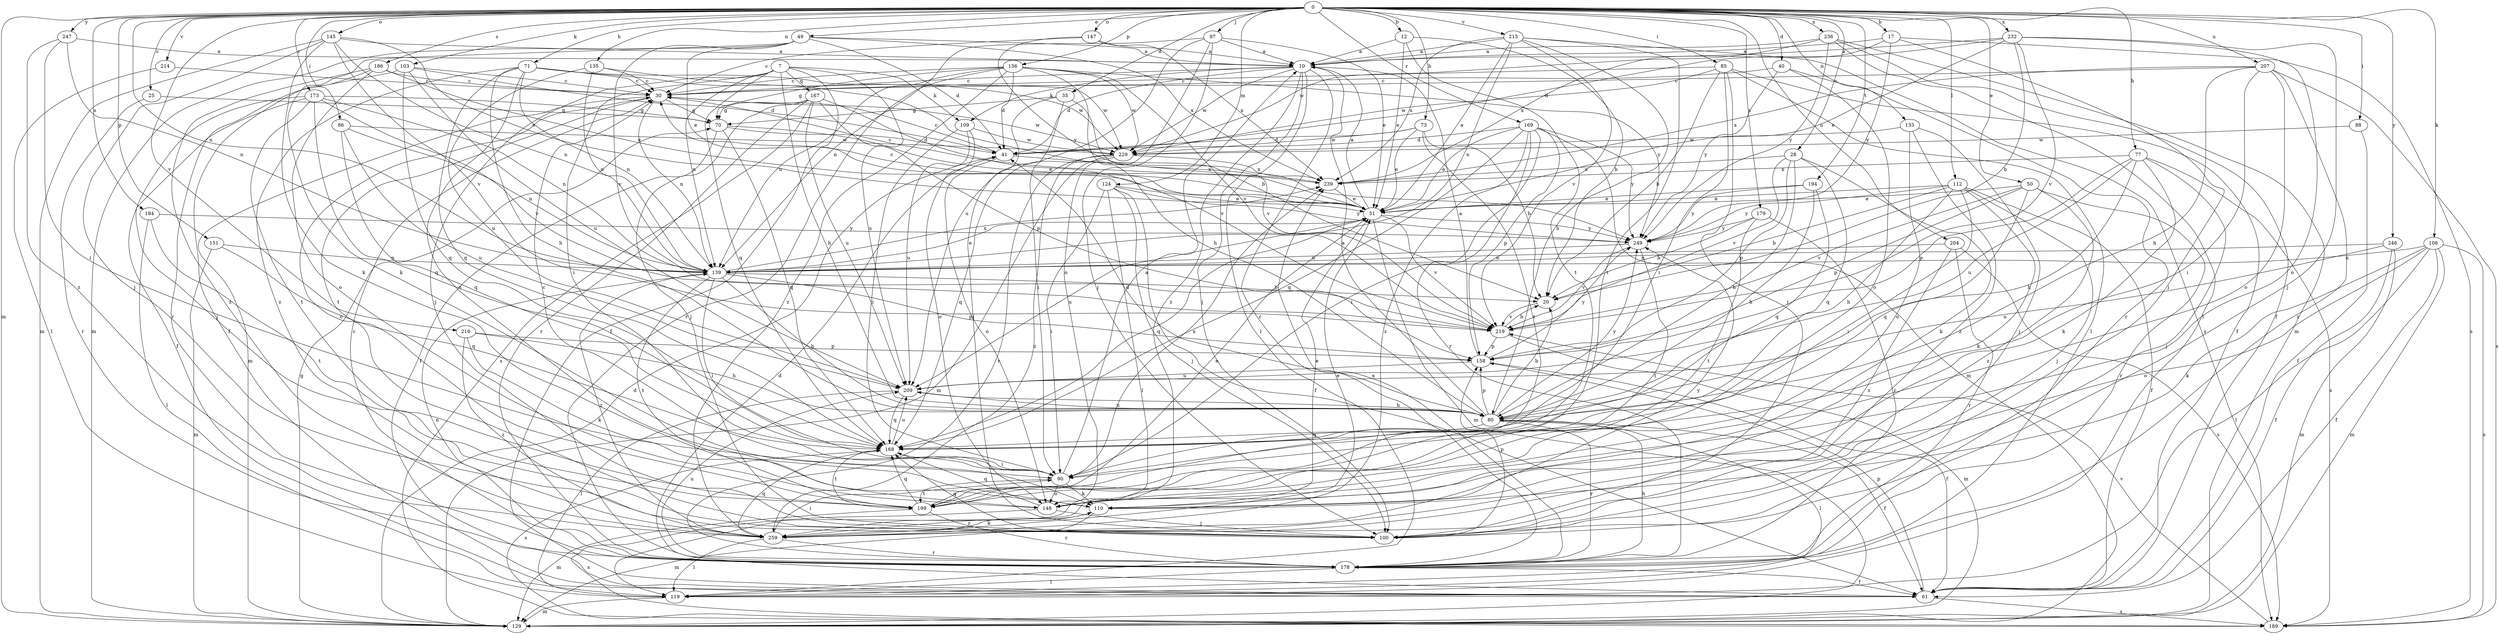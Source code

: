 strict digraph  {
0;
7;
10;
12;
17;
20;
25;
28;
30;
35;
40;
41;
49;
50;
51;
61;
70;
71;
73;
77;
80;
85;
86;
88;
90;
97;
100;
103;
106;
109;
110;
112;
119;
124;
129;
133;
135;
139;
145;
147;
148;
151;
156;
158;
167;
168;
169;
173;
178;
179;
184;
186;
189;
194;
199;
204;
207;
209;
213;
214;
216;
219;
229;
232;
236;
239;
246;
247;
249;
259;
0 -> 12  [label=b];
0 -> 17  [label=b];
0 -> 25  [label=c];
0 -> 28  [label=c];
0 -> 35  [label=d];
0 -> 40  [label=d];
0 -> 49  [label=e];
0 -> 50  [label=e];
0 -> 71  [label=h];
0 -> 73  [label=h];
0 -> 77  [label=h];
0 -> 85  [label=i];
0 -> 86  [label=i];
0 -> 88  [label=i];
0 -> 97  [label=j];
0 -> 103  [label=k];
0 -> 106  [label=k];
0 -> 112  [label=l];
0 -> 124  [label=m];
0 -> 129  [label=m];
0 -> 133  [label=n];
0 -> 135  [label=n];
0 -> 139  [label=n];
0 -> 145  [label=o];
0 -> 147  [label=o];
0 -> 151  [label=p];
0 -> 156  [label=p];
0 -> 169  [label=r];
0 -> 173  [label=r];
0 -> 179  [label=s];
0 -> 184  [label=s];
0 -> 186  [label=s];
0 -> 194  [label=t];
0 -> 204  [label=u];
0 -> 207  [label=u];
0 -> 213  [label=v];
0 -> 214  [label=v];
0 -> 216  [label=v];
0 -> 232  [label=x];
0 -> 236  [label=x];
0 -> 246  [label=y];
0 -> 247  [label=y];
7 -> 61  [label=f];
7 -> 80  [label=h];
7 -> 90  [label=i];
7 -> 100  [label=j];
7 -> 109  [label=k];
7 -> 139  [label=n];
7 -> 167  [label=q];
7 -> 168  [label=q];
7 -> 209  [label=u];
10 -> 30  [label=c];
10 -> 41  [label=d];
10 -> 100  [label=j];
10 -> 109  [label=k];
10 -> 119  [label=l];
10 -> 178  [label=r];
10 -> 229  [label=w];
10 -> 259  [label=z];
12 -> 10  [label=a];
12 -> 20  [label=b];
12 -> 51  [label=e];
12 -> 199  [label=t];
17 -> 10  [label=a];
17 -> 100  [label=j];
17 -> 189  [label=s];
17 -> 239  [label=x];
17 -> 249  [label=y];
20 -> 219  [label=v];
25 -> 70  [label=g];
25 -> 178  [label=r];
28 -> 80  [label=h];
28 -> 110  [label=k];
28 -> 158  [label=p];
28 -> 168  [label=q];
28 -> 219  [label=v];
28 -> 239  [label=x];
30 -> 70  [label=g];
30 -> 129  [label=m];
30 -> 139  [label=n];
30 -> 199  [label=t];
30 -> 229  [label=w];
35 -> 70  [label=g];
35 -> 90  [label=i];
35 -> 100  [label=j];
35 -> 219  [label=v];
40 -> 30  [label=c];
40 -> 148  [label=o];
40 -> 178  [label=r];
40 -> 249  [label=y];
41 -> 30  [label=c];
41 -> 148  [label=o];
41 -> 239  [label=x];
49 -> 10  [label=a];
49 -> 41  [label=d];
49 -> 51  [label=e];
49 -> 110  [label=k];
49 -> 129  [label=m];
49 -> 219  [label=v];
49 -> 239  [label=x];
50 -> 51  [label=e];
50 -> 158  [label=p];
50 -> 168  [label=q];
50 -> 178  [label=r];
50 -> 219  [label=v];
50 -> 259  [label=z];
51 -> 10  [label=a];
51 -> 30  [label=c];
51 -> 129  [label=m];
51 -> 168  [label=q];
51 -> 209  [label=u];
51 -> 219  [label=v];
51 -> 249  [label=y];
61 -> 41  [label=d];
61 -> 158  [label=p];
61 -> 189  [label=s];
70 -> 41  [label=d];
70 -> 51  [label=e];
70 -> 61  [label=f];
70 -> 168  [label=q];
71 -> 20  [label=b];
71 -> 30  [label=c];
71 -> 80  [label=h];
71 -> 139  [label=n];
71 -> 148  [label=o];
71 -> 168  [label=q];
71 -> 229  [label=w];
71 -> 259  [label=z];
73 -> 20  [label=b];
73 -> 41  [label=d];
73 -> 51  [label=e];
73 -> 199  [label=t];
73 -> 229  [label=w];
77 -> 80  [label=h];
77 -> 100  [label=j];
77 -> 110  [label=k];
77 -> 158  [label=p];
77 -> 189  [label=s];
77 -> 209  [label=u];
77 -> 239  [label=x];
80 -> 10  [label=a];
80 -> 20  [label=b];
80 -> 41  [label=d];
80 -> 61  [label=f];
80 -> 119  [label=l];
80 -> 158  [label=p];
80 -> 168  [label=q];
80 -> 178  [label=r];
80 -> 209  [label=u];
80 -> 249  [label=y];
85 -> 20  [label=b];
85 -> 30  [label=c];
85 -> 61  [label=f];
85 -> 90  [label=i];
85 -> 100  [label=j];
85 -> 119  [label=l];
85 -> 229  [label=w];
86 -> 139  [label=n];
86 -> 168  [label=q];
86 -> 209  [label=u];
86 -> 229  [label=w];
88 -> 61  [label=f];
88 -> 229  [label=w];
90 -> 10  [label=a];
90 -> 30  [label=c];
90 -> 110  [label=k];
90 -> 148  [label=o];
90 -> 199  [label=t];
90 -> 239  [label=x];
97 -> 10  [label=a];
97 -> 51  [label=e];
97 -> 100  [label=j];
97 -> 139  [label=n];
97 -> 148  [label=o];
97 -> 209  [label=u];
100 -> 30  [label=c];
100 -> 158  [label=p];
100 -> 168  [label=q];
103 -> 30  [label=c];
103 -> 41  [label=d];
103 -> 168  [label=q];
103 -> 178  [label=r];
103 -> 209  [label=u];
106 -> 61  [label=f];
106 -> 110  [label=k];
106 -> 119  [label=l];
106 -> 129  [label=m];
106 -> 139  [label=n];
106 -> 148  [label=o];
106 -> 189  [label=s];
109 -> 90  [label=i];
109 -> 148  [label=o];
109 -> 209  [label=u];
109 -> 229  [label=w];
110 -> 51  [label=e];
110 -> 129  [label=m];
110 -> 259  [label=z];
112 -> 20  [label=b];
112 -> 51  [label=e];
112 -> 61  [label=f];
112 -> 80  [label=h];
112 -> 90  [label=i];
112 -> 100  [label=j];
112 -> 110  [label=k];
112 -> 249  [label=y];
119 -> 129  [label=m];
124 -> 51  [label=e];
124 -> 61  [label=f];
124 -> 90  [label=i];
124 -> 100  [label=j];
124 -> 119  [label=l];
124 -> 249  [label=y];
129 -> 41  [label=d];
129 -> 70  [label=g];
133 -> 100  [label=j];
133 -> 148  [label=o];
133 -> 229  [label=w];
133 -> 259  [label=z];
135 -> 30  [label=c];
135 -> 139  [label=n];
135 -> 209  [label=u];
135 -> 229  [label=w];
139 -> 20  [label=b];
139 -> 51  [label=e];
139 -> 80  [label=h];
139 -> 90  [label=i];
139 -> 158  [label=p];
139 -> 199  [label=t];
139 -> 239  [label=x];
139 -> 259  [label=z];
145 -> 10  [label=a];
145 -> 51  [label=e];
145 -> 100  [label=j];
145 -> 110  [label=k];
145 -> 129  [label=m];
145 -> 139  [label=n];
145 -> 219  [label=v];
147 -> 10  [label=a];
147 -> 30  [label=c];
147 -> 239  [label=x];
147 -> 249  [label=y];
148 -> 100  [label=j];
148 -> 168  [label=q];
148 -> 189  [label=s];
151 -> 129  [label=m];
151 -> 139  [label=n];
151 -> 168  [label=q];
156 -> 30  [label=c];
156 -> 41  [label=d];
156 -> 70  [label=g];
156 -> 80  [label=h];
156 -> 139  [label=n];
156 -> 178  [label=r];
156 -> 219  [label=v];
156 -> 229  [label=w];
156 -> 249  [label=y];
156 -> 259  [label=z];
158 -> 10  [label=a];
158 -> 61  [label=f];
158 -> 209  [label=u];
158 -> 249  [label=y];
167 -> 70  [label=g];
167 -> 100  [label=j];
167 -> 158  [label=p];
167 -> 178  [label=r];
167 -> 189  [label=s];
167 -> 209  [label=u];
167 -> 219  [label=v];
168 -> 90  [label=i];
168 -> 189  [label=s];
168 -> 199  [label=t];
168 -> 209  [label=u];
169 -> 41  [label=d];
169 -> 51  [label=e];
169 -> 90  [label=i];
169 -> 129  [label=m];
169 -> 158  [label=p];
169 -> 168  [label=q];
169 -> 178  [label=r];
169 -> 249  [label=y];
169 -> 259  [label=z];
173 -> 61  [label=f];
173 -> 70  [label=g];
173 -> 100  [label=j];
173 -> 139  [label=n];
173 -> 168  [label=q];
173 -> 199  [label=t];
173 -> 219  [label=v];
178 -> 30  [label=c];
178 -> 61  [label=f];
178 -> 80  [label=h];
178 -> 119  [label=l];
178 -> 139  [label=n];
178 -> 209  [label=u];
178 -> 239  [label=x];
179 -> 20  [label=b];
179 -> 178  [label=r];
179 -> 199  [label=t];
179 -> 249  [label=y];
184 -> 119  [label=l];
184 -> 199  [label=t];
184 -> 249  [label=y];
186 -> 30  [label=c];
186 -> 51  [label=e];
186 -> 61  [label=f];
186 -> 148  [label=o];
186 -> 259  [label=z];
189 -> 219  [label=v];
194 -> 51  [label=e];
194 -> 80  [label=h];
194 -> 168  [label=q];
194 -> 249  [label=y];
199 -> 51  [label=e];
199 -> 129  [label=m];
199 -> 168  [label=q];
199 -> 178  [label=r];
204 -> 139  [label=n];
204 -> 178  [label=r];
204 -> 189  [label=s];
204 -> 259  [label=z];
207 -> 30  [label=c];
207 -> 80  [label=h];
207 -> 90  [label=i];
207 -> 148  [label=o];
207 -> 178  [label=r];
207 -> 189  [label=s];
207 -> 239  [label=x];
209 -> 80  [label=h];
209 -> 119  [label=l];
209 -> 168  [label=q];
213 -> 10  [label=a];
213 -> 51  [label=e];
213 -> 80  [label=h];
213 -> 139  [label=n];
213 -> 189  [label=s];
213 -> 199  [label=t];
213 -> 219  [label=v];
213 -> 239  [label=x];
214 -> 30  [label=c];
214 -> 119  [label=l];
216 -> 80  [label=h];
216 -> 110  [label=k];
216 -> 158  [label=p];
216 -> 259  [label=z];
219 -> 20  [label=b];
219 -> 129  [label=m];
219 -> 158  [label=p];
229 -> 129  [label=m];
229 -> 168  [label=q];
229 -> 178  [label=r];
229 -> 239  [label=x];
229 -> 259  [label=z];
232 -> 10  [label=a];
232 -> 20  [label=b];
232 -> 41  [label=d];
232 -> 51  [label=e];
232 -> 100  [label=j];
232 -> 148  [label=o];
232 -> 219  [label=v];
236 -> 10  [label=a];
236 -> 61  [label=f];
236 -> 119  [label=l];
236 -> 129  [label=m];
236 -> 229  [label=w];
236 -> 249  [label=y];
239 -> 30  [label=c];
239 -> 51  [label=e];
246 -> 61  [label=f];
246 -> 129  [label=m];
246 -> 139  [label=n];
246 -> 209  [label=u];
247 -> 10  [label=a];
247 -> 90  [label=i];
247 -> 139  [label=n];
247 -> 259  [label=z];
249 -> 139  [label=n];
249 -> 199  [label=t];
249 -> 219  [label=v];
259 -> 51  [label=e];
259 -> 90  [label=i];
259 -> 110  [label=k];
259 -> 119  [label=l];
259 -> 168  [label=q];
259 -> 178  [label=r];
259 -> 249  [label=y];
}
